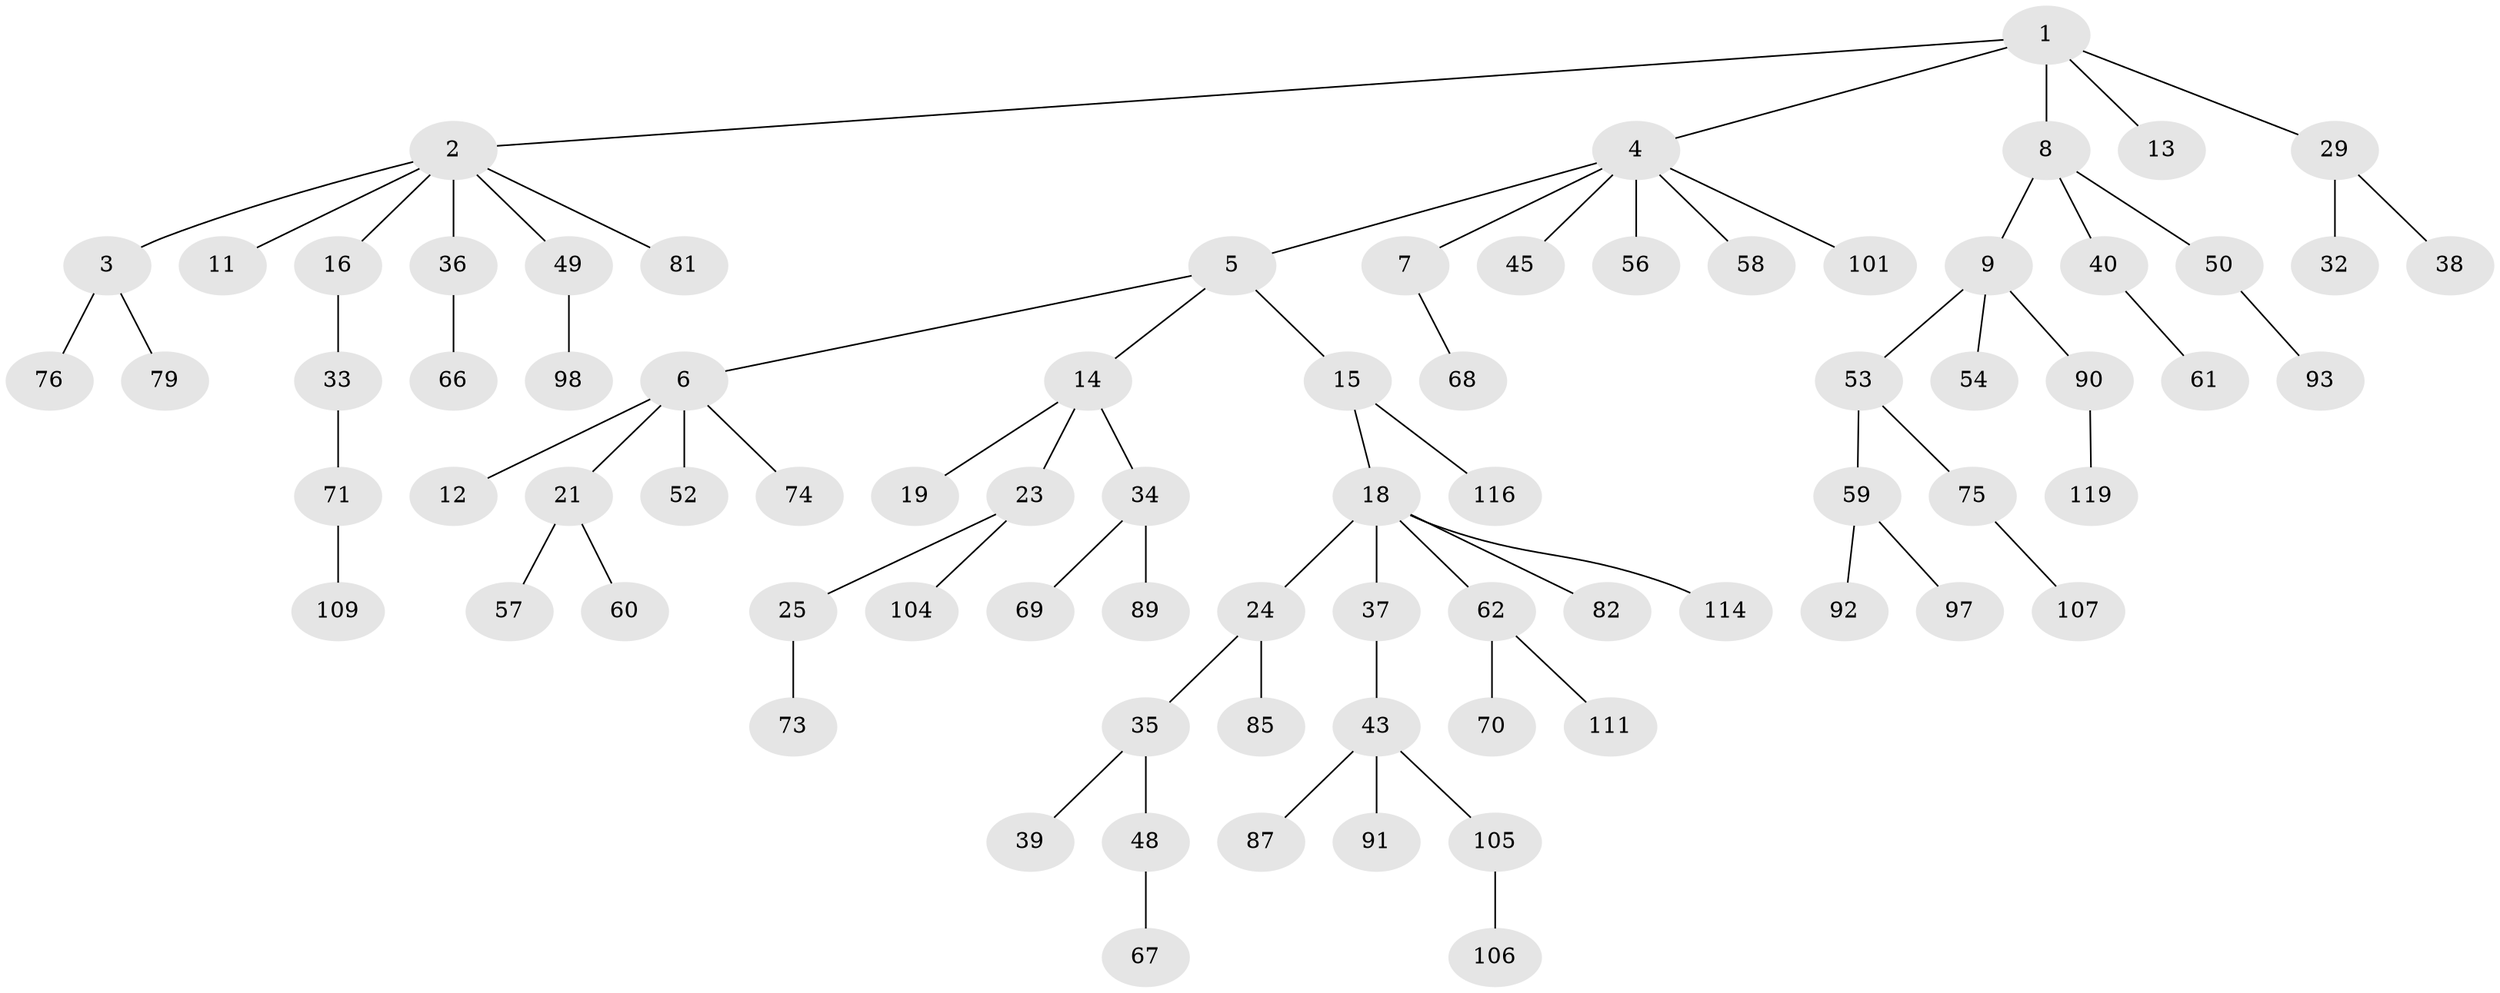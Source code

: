 // Generated by graph-tools (version 1.1) at 2025/24/03/03/25 07:24:09]
// undirected, 78 vertices, 77 edges
graph export_dot {
graph [start="1"]
  node [color=gray90,style=filled];
  1 [super="+64"];
  2 [super="+10"];
  3 [super="+22"];
  4 [super="+27"];
  5 [super="+47"];
  6 [super="+42"];
  7 [super="+31"];
  8 [super="+17"];
  9 [super="+30"];
  11 [super="+88"];
  12 [super="+99"];
  13;
  14 [super="+26"];
  15 [super="+63"];
  16 [super="+44"];
  18 [super="+20"];
  19;
  21 [super="+28"];
  23 [super="+115"];
  24 [super="+84"];
  25;
  29;
  32;
  33 [super="+55"];
  34;
  35 [super="+80"];
  36;
  37 [super="+110"];
  38 [super="+51"];
  39 [super="+41"];
  40;
  43 [super="+46"];
  45;
  48;
  49 [super="+65"];
  50;
  52;
  53;
  54;
  56;
  57;
  58;
  59 [super="+77"];
  60;
  61 [super="+78"];
  62 [super="+72"];
  66 [super="+83"];
  67;
  68;
  69 [super="+86"];
  70;
  71;
  73 [super="+96"];
  74 [super="+112"];
  75;
  76 [super="+94"];
  79 [super="+103"];
  81;
  82 [super="+95"];
  85 [super="+108"];
  87;
  89;
  90 [super="+102"];
  91 [super="+100"];
  92 [super="+117"];
  93;
  97;
  98 [super="+118"];
  101;
  104;
  105;
  106;
  107;
  109;
  111 [super="+113"];
  114;
  116;
  119;
  1 -- 2;
  1 -- 4;
  1 -- 8;
  1 -- 13;
  1 -- 29;
  2 -- 3;
  2 -- 11;
  2 -- 81;
  2 -- 16;
  2 -- 49;
  2 -- 36;
  3 -- 76;
  3 -- 79;
  4 -- 5;
  4 -- 7;
  4 -- 45;
  4 -- 56;
  4 -- 58;
  4 -- 101;
  5 -- 6;
  5 -- 14;
  5 -- 15;
  6 -- 12;
  6 -- 21;
  6 -- 74;
  6 -- 52;
  7 -- 68;
  8 -- 9;
  8 -- 50;
  8 -- 40;
  9 -- 90;
  9 -- 53;
  9 -- 54;
  14 -- 19;
  14 -- 23;
  14 -- 34;
  15 -- 18;
  15 -- 116;
  16 -- 33;
  18 -- 24;
  18 -- 82;
  18 -- 114;
  18 -- 37;
  18 -- 62;
  21 -- 57;
  21 -- 60;
  23 -- 25;
  23 -- 104;
  24 -- 35;
  24 -- 85;
  25 -- 73;
  29 -- 32;
  29 -- 38;
  33 -- 71;
  34 -- 69;
  34 -- 89;
  35 -- 39;
  35 -- 48;
  36 -- 66;
  37 -- 43;
  40 -- 61;
  43 -- 87;
  43 -- 105;
  43 -- 91;
  48 -- 67;
  49 -- 98;
  50 -- 93;
  53 -- 59;
  53 -- 75;
  59 -- 92;
  59 -- 97;
  62 -- 70;
  62 -- 111;
  71 -- 109;
  75 -- 107;
  90 -- 119;
  105 -- 106;
}
